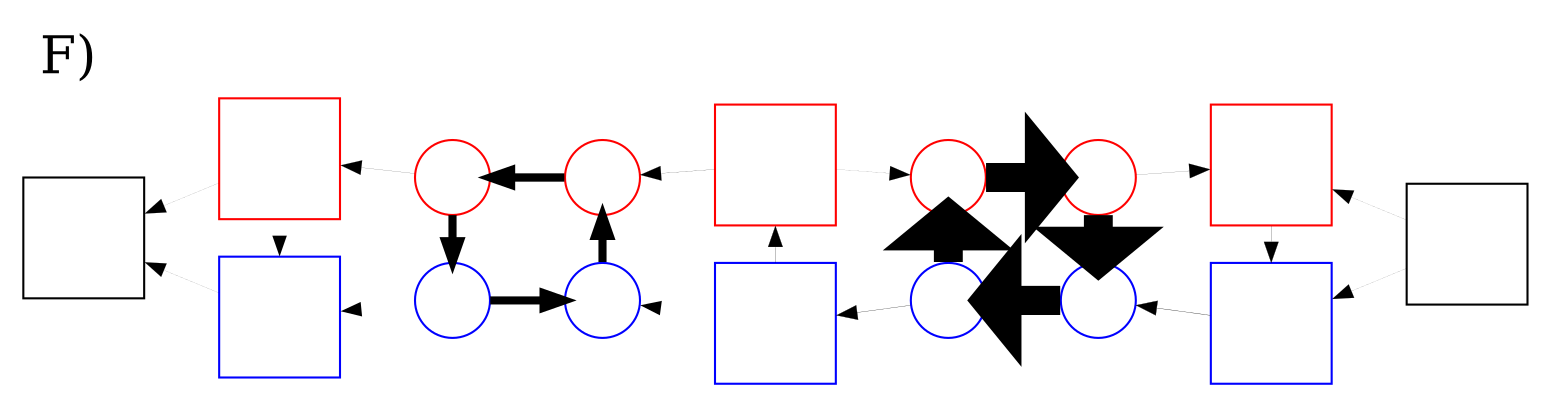 strict digraph  {
	graph [fontsize=25,
		label="F)",
		labeljust=left,
		labelloc=top,
		margin="0.1",
		rankdir=RL
	];
	node [fixedsize=true,
		label="\N",
		shape=square,
		width="0.8"
	];
	{
		graph [rank=same];
		BIi1		 [color=blue,
			label="",
			shape=circle,
			width="0.5"];
		BIi0		 [color=red,
			label="",
			shape=circle,
			width="0.5"];
	}
	{
		graph [rank=same];
		BIo1		 [color=blue,
			label="",
			shape=circle,
			width="0.5"];
		BIo0		 [color=red,
			label="",
			shape=circle,
			width="0.5"];
	}
	{
		graph [rank=same];
		BIIi1		 [color=blue,
			label="",
			shape=circle,
			width="0.5"];
		BIIi0		 [color=red,
			label="",
			shape=circle,
			width="0.5"];
	}
	{
		graph [rank=same];
		BIIo1		 [color=blue,
			label="",
			shape=circle,
			width="0.5"];
		BIIo0		 [color=red,
			label="",
			shape=circle,
			width="0.5"];
	}
	{
		graph [rank=same];
		"I on"		 [color=blue,
			label=""];
		"I off"		 [color=red,
			label=""];
	}
	{
		graph [rank=same];
		"II on"		 [color=blue,
			label=""];
		"II off"		 [color=red,
			label=""];
	}
	{
		graph [rank=same];
		"III on"		 [color=blue,
			label=""];
		"III off"		 [color=red,
			label=""];
	}
	subgraph cluster_BI {
		graph [color=grey,
			label="Inner Barrier Border",
			style=filled
		];
		BIi1;
		BIi0;
		BIi0 -> BIi1		 [penwidth="3.90770132496"];
		BIo1;
		BIo1 -> BIi1		 [dir=back,
			penwidth="3.88738340951"];
		BIo0;
		BIo0 -> BIi0		 [penwidth="3.96944970354"];
		BIo0 -> BIo1		 [dir=back,
			penwidth="3.89665598186"];
	}
	subgraph cluster_BII {
		graph [color=grey,
			label="Outer Barrier Border",
			style=filled
		];
		BIIi1;
		BIIi0;
		BIIi0 -> BIIi1		 [dir=back,
			penwidth="13.875850599"];
		BIIo1;
		BIIo1 -> BIIi1		 [penwidth="14.0"];
		BIIo0;
		BIIo0 -> BIIi0		 [dir=back,
			penwidth="13.917933706"];
		BIIo0 -> BIIo1		 [penwidth="13.8544615432"];
	}
	"III on" -> BIIo1	 [penwidth="0.14553845681"];
	"II on" -> BIo1	 [penwidth="0.00927257234835"];
	Sink	 [label=""];
	"I on" -> Sink	 [penwidth="0.0410331441968"];
	"III off" -> "III on"	 [penwidth="0.104505315018"];
	"III off" -> BIIo0	 [dir=back,
		penwidth="0.063472162784"];
	"II off" -> "II on"	 [dir=back,
		penwidth="0.114876828646"];
	"II off" -> BIo0	 [penwidth="0.072793721678"];
	"I off" -> "I on"	 [penwidth="0.0207152287431"];
	"I off" -> Sink	 [penwidth="0.0410331498295"];
	Bath	 [label=""];
	Bath -> "III on"	 [penwidth="0.0410331470132"];
	Bath -> "III off"	 [penwidth="0.0410331470132"];
	BIi1 -> "I on"	 [penwidth="0.0203179154537"];
	BIi0 -> "I off"	 [penwidth="0.0617483785726"];
	BIIi1 -> "II on"	 [penwidth="0.124149400991"];
	BIIi0 -> "II off"	 [dir=back,
		penwidth="0.0420831069642"];
}

